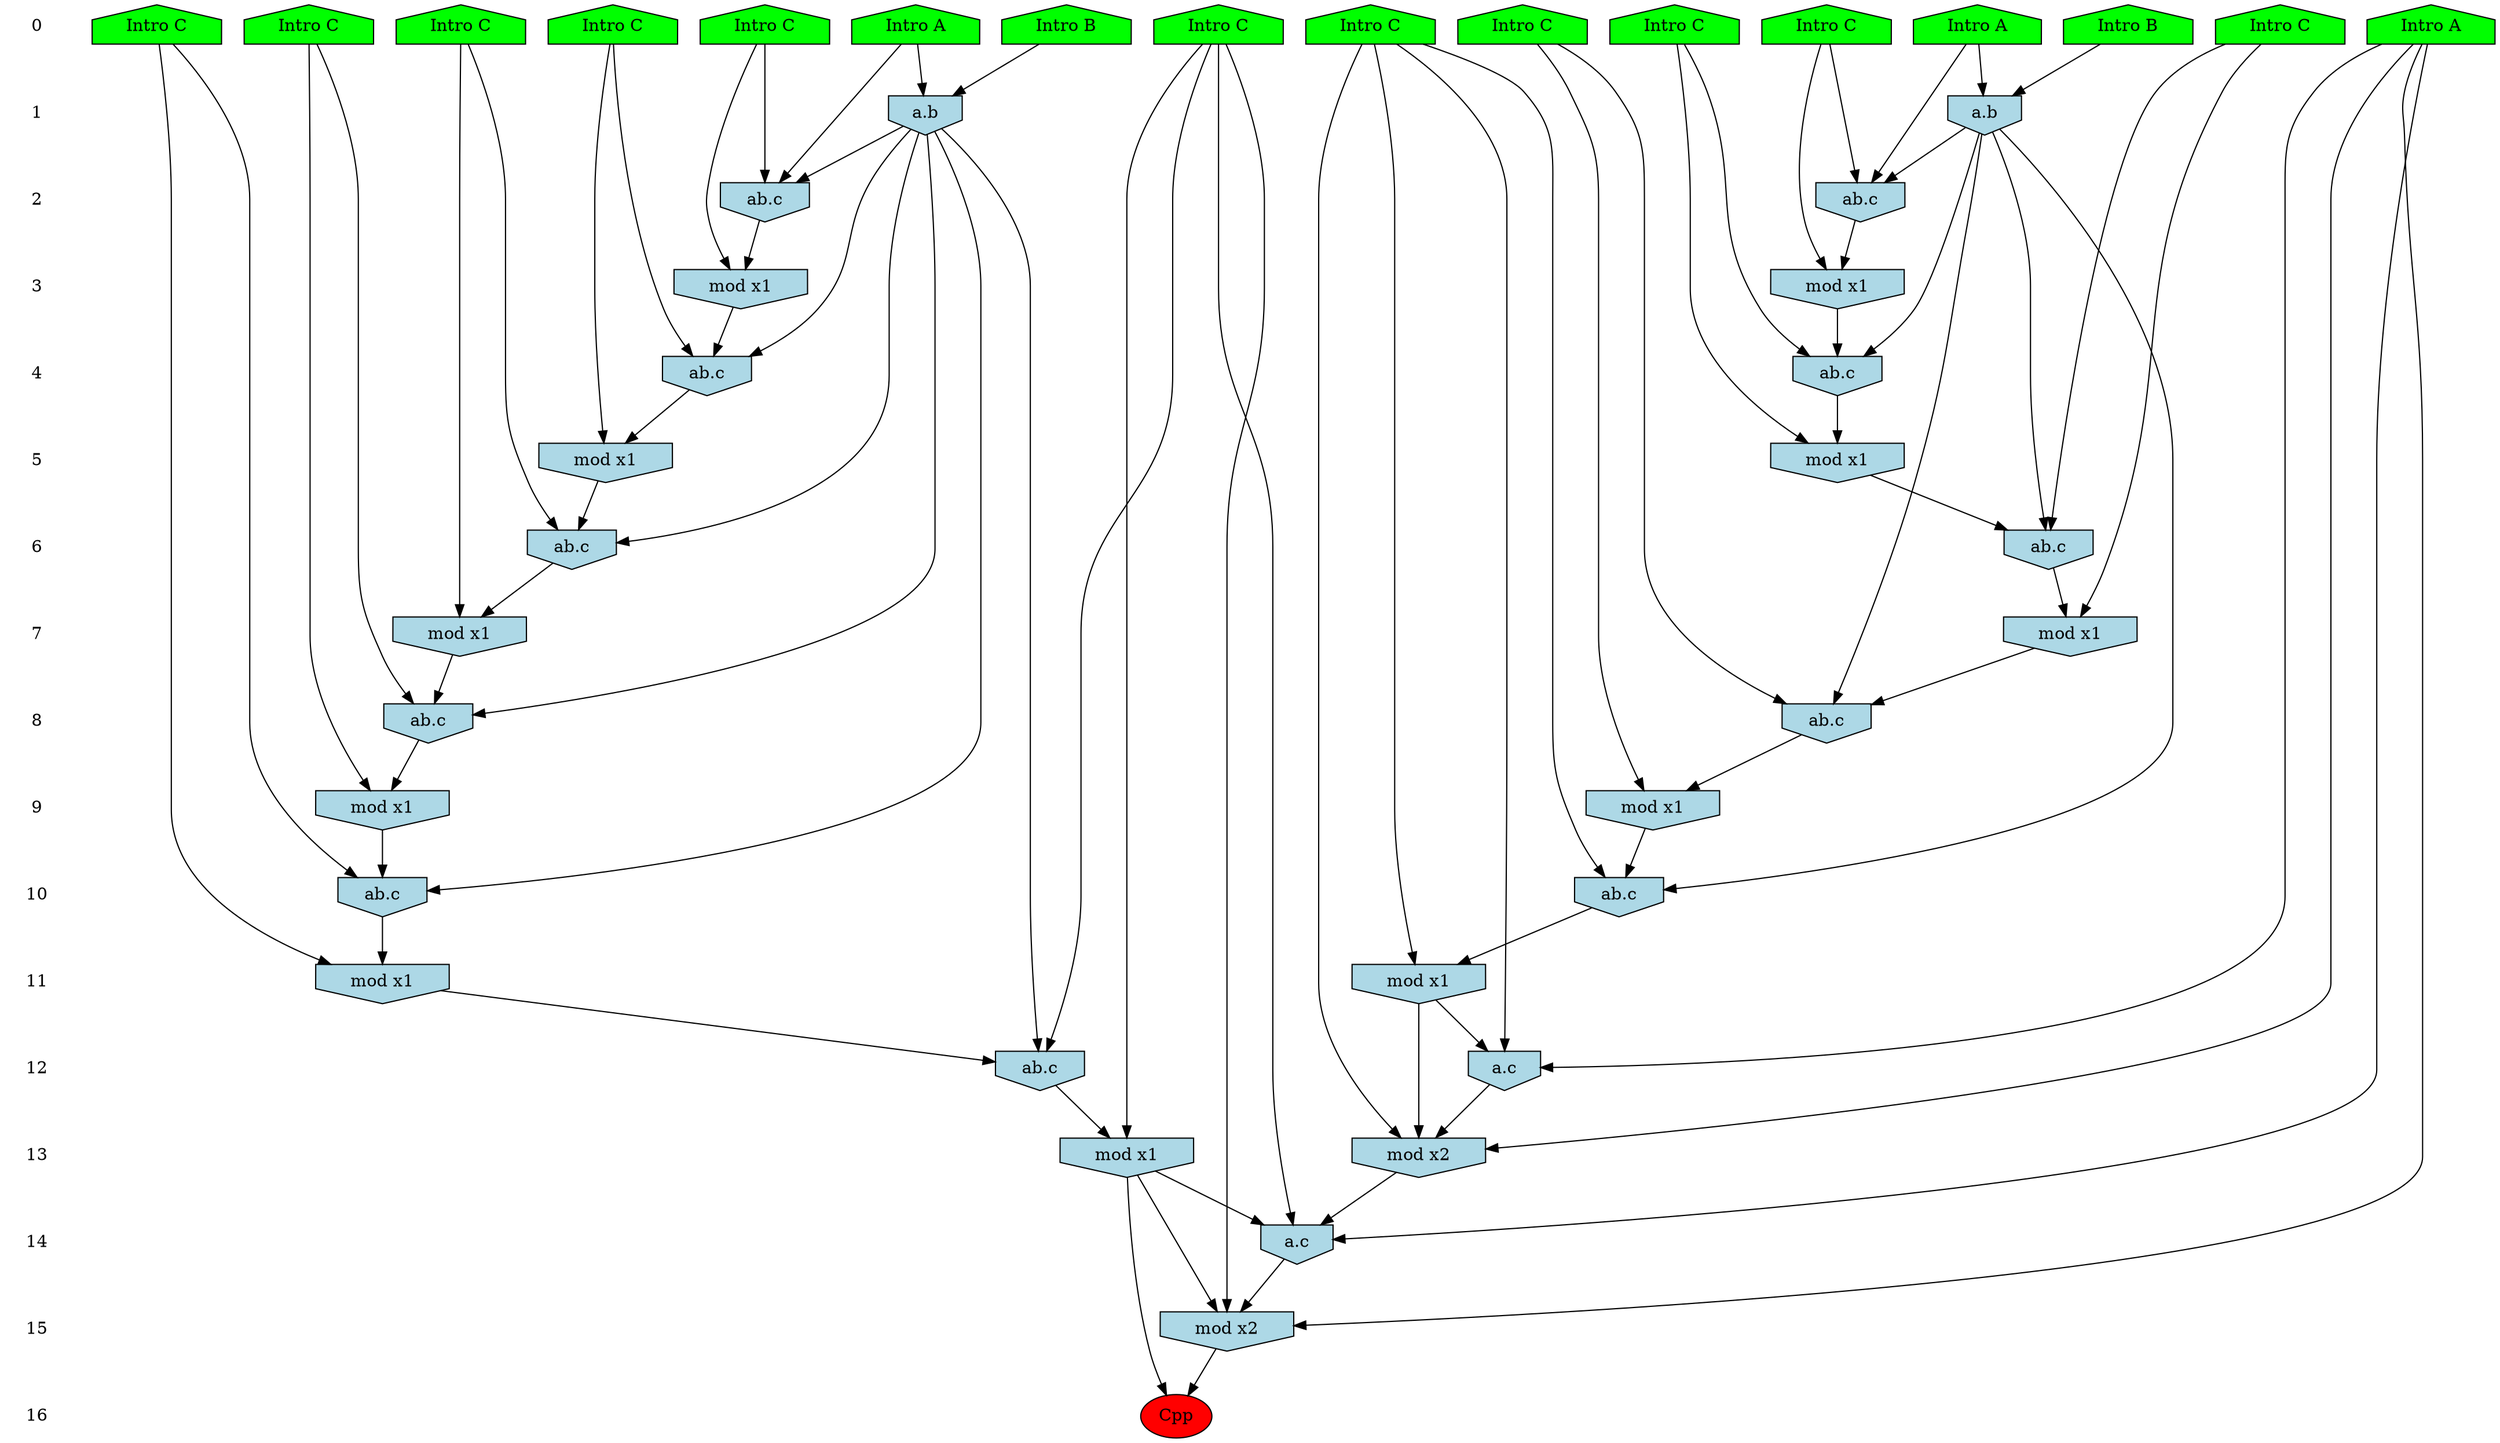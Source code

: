 /* Compression of 1 causal flows obtained in average at 2.070781E+01 t.u */
/* Compressed causal flows were: [3868] */
digraph G{
 ranksep=.5 ; 
{ rank = same ; "0" [shape=plaintext] ; node_1 [label ="Intro B", shape=house, style=filled, fillcolor=green] ;
node_2 [label ="Intro B", shape=house, style=filled, fillcolor=green] ;
node_3 [label ="Intro A", shape=house, style=filled, fillcolor=green] ;
node_4 [label ="Intro A", shape=house, style=filled, fillcolor=green] ;
node_5 [label ="Intro A", shape=house, style=filled, fillcolor=green] ;
node_6 [label ="Intro C", shape=house, style=filled, fillcolor=green] ;
node_7 [label ="Intro C", shape=house, style=filled, fillcolor=green] ;
node_8 [label ="Intro C", shape=house, style=filled, fillcolor=green] ;
node_9 [label ="Intro C", shape=house, style=filled, fillcolor=green] ;
node_10 [label ="Intro C", shape=house, style=filled, fillcolor=green] ;
node_11 [label ="Intro C", shape=house, style=filled, fillcolor=green] ;
node_12 [label ="Intro C", shape=house, style=filled, fillcolor=green] ;
node_13 [label ="Intro C", shape=house, style=filled, fillcolor=green] ;
node_14 [label ="Intro C", shape=house, style=filled, fillcolor=green] ;
node_15 [label ="Intro C", shape=house, style=filled, fillcolor=green] ;
node_16 [label ="Intro C", shape=house, style=filled, fillcolor=green] ;
}
{ rank = same ; "1" [shape=plaintext] ; node_17 [label="a.b", shape=invhouse, style=filled, fillcolor = lightblue] ;
node_19 [label="a.b", shape=invhouse, style=filled, fillcolor = lightblue] ;
}
{ rank = same ; "2" [shape=plaintext] ; node_18 [label="ab.c", shape=invhouse, style=filled, fillcolor = lightblue] ;
node_20 [label="ab.c", shape=invhouse, style=filled, fillcolor = lightblue] ;
}
{ rank = same ; "3" [shape=plaintext] ; node_21 [label="mod x1", shape=invhouse, style=filled, fillcolor = lightblue] ;
node_23 [label="mod x1", shape=invhouse, style=filled, fillcolor = lightblue] ;
}
{ rank = same ; "4" [shape=plaintext] ; node_22 [label="ab.c", shape=invhouse, style=filled, fillcolor = lightblue] ;
node_25 [label="ab.c", shape=invhouse, style=filled, fillcolor = lightblue] ;
}
{ rank = same ; "5" [shape=plaintext] ; node_24 [label="mod x1", shape=invhouse, style=filled, fillcolor = lightblue] ;
node_29 [label="mod x1", shape=invhouse, style=filled, fillcolor = lightblue] ;
}
{ rank = same ; "6" [shape=plaintext] ; node_26 [label="ab.c", shape=invhouse, style=filled, fillcolor = lightblue] ;
node_31 [label="ab.c", shape=invhouse, style=filled, fillcolor = lightblue] ;
}
{ rank = same ; "7" [shape=plaintext] ; node_27 [label="mod x1", shape=invhouse, style=filled, fillcolor = lightblue] ;
node_32 [label="mod x1", shape=invhouse, style=filled, fillcolor = lightblue] ;
}
{ rank = same ; "8" [shape=plaintext] ; node_28 [label="ab.c", shape=invhouse, style=filled, fillcolor = lightblue] ;
node_33 [label="ab.c", shape=invhouse, style=filled, fillcolor = lightblue] ;
}
{ rank = same ; "9" [shape=plaintext] ; node_30 [label="mod x1", shape=invhouse, style=filled, fillcolor = lightblue] ;
node_34 [label="mod x1", shape=invhouse, style=filled, fillcolor = lightblue] ;
}
{ rank = same ; "10" [shape=plaintext] ; node_35 [label="ab.c", shape=invhouse, style=filled, fillcolor = lightblue] ;
node_37 [label="ab.c", shape=invhouse, style=filled, fillcolor = lightblue] ;
}
{ rank = same ; "11" [shape=plaintext] ; node_36 [label="mod x1", shape=invhouse, style=filled, fillcolor = lightblue] ;
node_38 [label="mod x1", shape=invhouse, style=filled, fillcolor = lightblue] ;
}
{ rank = same ; "12" [shape=plaintext] ; node_39 [label="a.c", shape=invhouse, style=filled, fillcolor = lightblue] ;
node_41 [label="ab.c", shape=invhouse, style=filled, fillcolor = lightblue] ;
}
{ rank = same ; "13" [shape=plaintext] ; node_40 [label="mod x2", shape=invhouse, style=filled, fillcolor = lightblue] ;
node_42 [label="mod x1", shape=invhouse, style=filled, fillcolor = lightblue] ;
}
{ rank = same ; "14" [shape=plaintext] ; node_43 [label="a.c", shape=invhouse, style=filled, fillcolor = lightblue] ;
}
{ rank = same ; "15" [shape=plaintext] ; node_44 [label="mod x2", shape=invhouse, style=filled, fillcolor = lightblue] ;
}
{ rank = same ; "16" [shape=plaintext] ; node_45 [label ="Cpp", style=filled, fillcolor=red] ;
}
"0" -> "1" [style="invis"]; 
"1" -> "2" [style="invis"]; 
"2" -> "3" [style="invis"]; 
"3" -> "4" [style="invis"]; 
"4" -> "5" [style="invis"]; 
"5" -> "6" [style="invis"]; 
"6" -> "7" [style="invis"]; 
"7" -> "8" [style="invis"]; 
"8" -> "9" [style="invis"]; 
"9" -> "10" [style="invis"]; 
"10" -> "11" [style="invis"]; 
"11" -> "12" [style="invis"]; 
"12" -> "13" [style="invis"]; 
"13" -> "14" [style="invis"]; 
"14" -> "15" [style="invis"]; 
"15" -> "16" [style="invis"]; 
node_1 -> node_17
node_4 -> node_17
node_4 -> node_18
node_8 -> node_18
node_17 -> node_18
node_2 -> node_19
node_3 -> node_19
node_3 -> node_20
node_6 -> node_20
node_19 -> node_20
node_6 -> node_21
node_20 -> node_21
node_11 -> node_22
node_19 -> node_22
node_21 -> node_22
node_8 -> node_23
node_18 -> node_23
node_11 -> node_24
node_22 -> node_24
node_13 -> node_25
node_17 -> node_25
node_23 -> node_25
node_7 -> node_26
node_19 -> node_26
node_24 -> node_26
node_7 -> node_27
node_26 -> node_27
node_9 -> node_28
node_19 -> node_28
node_27 -> node_28
node_13 -> node_29
node_25 -> node_29
node_9 -> node_30
node_28 -> node_30
node_10 -> node_31
node_17 -> node_31
node_29 -> node_31
node_10 -> node_32
node_31 -> node_32
node_16 -> node_33
node_17 -> node_33
node_32 -> node_33
node_16 -> node_34
node_33 -> node_34
node_14 -> node_35
node_19 -> node_35
node_30 -> node_35
node_14 -> node_36
node_35 -> node_36
node_15 -> node_37
node_17 -> node_37
node_34 -> node_37
node_15 -> node_38
node_37 -> node_38
node_5 -> node_39
node_14 -> node_39
node_36 -> node_39
node_5 -> node_40
node_14 -> node_40
node_36 -> node_40
node_39 -> node_40
node_12 -> node_41
node_17 -> node_41
node_38 -> node_41
node_12 -> node_42
node_41 -> node_42
node_5 -> node_43
node_12 -> node_43
node_40 -> node_43
node_42 -> node_43
node_5 -> node_44
node_12 -> node_44
node_42 -> node_44
node_43 -> node_44
node_42 -> node_45
node_44 -> node_45
}
/*
 Dot generation time: 0.000211
*/